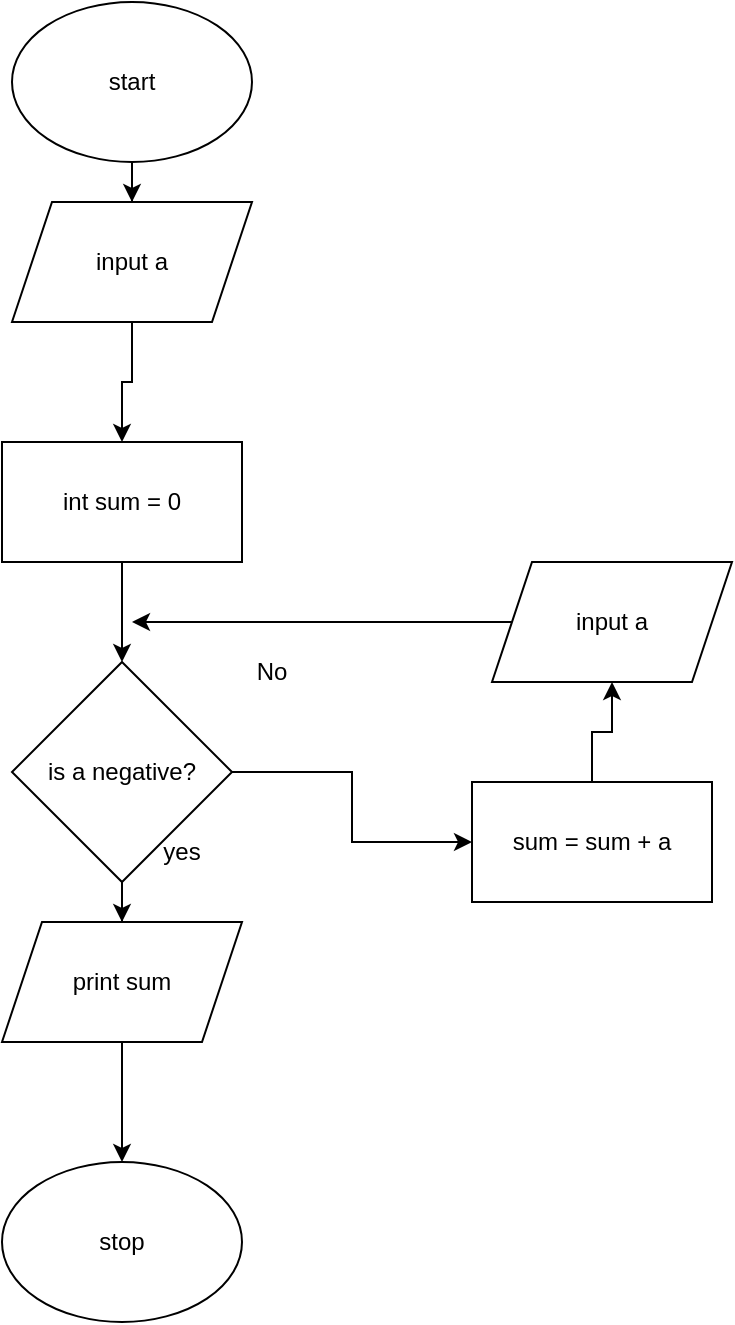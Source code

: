 <mxfile version="20.2.5" type="github">
  <diagram id="qePzCRr-5KRNLpD6arkn" name="Page-1">
    <mxGraphModel dx="1100" dy="637" grid="1" gridSize="10" guides="1" tooltips="1" connect="1" arrows="1" fold="1" page="1" pageScale="1" pageWidth="827" pageHeight="1169" math="0" shadow="0">
      <root>
        <mxCell id="0" />
        <mxCell id="1" parent="0" />
        <mxCell id="Uc5iMwLWSerUSL70K_aO-13" value="" style="edgeStyle=orthogonalEdgeStyle;rounded=0;orthogonalLoop=1;jettySize=auto;html=1;" edge="1" parent="1" source="Uc5iMwLWSerUSL70K_aO-1" target="Uc5iMwLWSerUSL70K_aO-2">
          <mxGeometry relative="1" as="geometry" />
        </mxCell>
        <mxCell id="Uc5iMwLWSerUSL70K_aO-1" value="start" style="ellipse;whiteSpace=wrap;html=1;" vertex="1" parent="1">
          <mxGeometry x="250" y="30" width="120" height="80" as="geometry" />
        </mxCell>
        <mxCell id="Uc5iMwLWSerUSL70K_aO-12" value="" style="edgeStyle=orthogonalEdgeStyle;rounded=0;orthogonalLoop=1;jettySize=auto;html=1;" edge="1" parent="1" source="Uc5iMwLWSerUSL70K_aO-2" target="Uc5iMwLWSerUSL70K_aO-4">
          <mxGeometry relative="1" as="geometry" />
        </mxCell>
        <mxCell id="Uc5iMwLWSerUSL70K_aO-2" value="input a" style="shape=parallelogram;perimeter=parallelogramPerimeter;whiteSpace=wrap;html=1;fixedSize=1;" vertex="1" parent="1">
          <mxGeometry x="250" y="130" width="120" height="60" as="geometry" />
        </mxCell>
        <mxCell id="Uc5iMwLWSerUSL70K_aO-7" value="" style="edgeStyle=orthogonalEdgeStyle;rounded=0;orthogonalLoop=1;jettySize=auto;html=1;" edge="1" parent="1" source="Uc5iMwLWSerUSL70K_aO-3" target="Uc5iMwLWSerUSL70K_aO-5">
          <mxGeometry relative="1" as="geometry" />
        </mxCell>
        <mxCell id="Uc5iMwLWSerUSL70K_aO-14" value="" style="edgeStyle=orthogonalEdgeStyle;rounded=0;orthogonalLoop=1;jettySize=auto;html=1;" edge="1" parent="1" source="Uc5iMwLWSerUSL70K_aO-3" target="Uc5iMwLWSerUSL70K_aO-9">
          <mxGeometry relative="1" as="geometry" />
        </mxCell>
        <mxCell id="Uc5iMwLWSerUSL70K_aO-3" value="is a negative?" style="rhombus;whiteSpace=wrap;html=1;" vertex="1" parent="1">
          <mxGeometry x="250" y="360" width="110" height="110" as="geometry" />
        </mxCell>
        <mxCell id="Uc5iMwLWSerUSL70K_aO-11" value="" style="edgeStyle=orthogonalEdgeStyle;rounded=0;orthogonalLoop=1;jettySize=auto;html=1;" edge="1" parent="1" source="Uc5iMwLWSerUSL70K_aO-4" target="Uc5iMwLWSerUSL70K_aO-3">
          <mxGeometry relative="1" as="geometry" />
        </mxCell>
        <mxCell id="Uc5iMwLWSerUSL70K_aO-4" value="int sum = 0" style="rounded=0;whiteSpace=wrap;html=1;" vertex="1" parent="1">
          <mxGeometry x="245" y="250" width="120" height="60" as="geometry" />
        </mxCell>
        <mxCell id="Uc5iMwLWSerUSL70K_aO-18" value="" style="edgeStyle=orthogonalEdgeStyle;rounded=0;orthogonalLoop=1;jettySize=auto;html=1;" edge="1" parent="1" source="Uc5iMwLWSerUSL70K_aO-5" target="Uc5iMwLWSerUSL70K_aO-6">
          <mxGeometry relative="1" as="geometry" />
        </mxCell>
        <mxCell id="Uc5iMwLWSerUSL70K_aO-5" value="print sum" style="shape=parallelogram;perimeter=parallelogramPerimeter;whiteSpace=wrap;html=1;fixedSize=1;" vertex="1" parent="1">
          <mxGeometry x="245" y="490" width="120" height="60" as="geometry" />
        </mxCell>
        <mxCell id="Uc5iMwLWSerUSL70K_aO-6" value="stop" style="ellipse;whiteSpace=wrap;html=1;" vertex="1" parent="1">
          <mxGeometry x="245" y="610" width="120" height="80" as="geometry" />
        </mxCell>
        <mxCell id="Uc5iMwLWSerUSL70K_aO-8" value="yes" style="text;html=1;strokeColor=none;fillColor=none;align=center;verticalAlign=middle;whiteSpace=wrap;rounded=0;" vertex="1" parent="1">
          <mxGeometry x="305" y="440" width="60" height="30" as="geometry" />
        </mxCell>
        <mxCell id="Uc5iMwLWSerUSL70K_aO-16" value="" style="edgeStyle=orthogonalEdgeStyle;rounded=0;orthogonalLoop=1;jettySize=auto;html=1;" edge="1" parent="1" source="Uc5iMwLWSerUSL70K_aO-9" target="Uc5iMwLWSerUSL70K_aO-10">
          <mxGeometry relative="1" as="geometry" />
        </mxCell>
        <mxCell id="Uc5iMwLWSerUSL70K_aO-9" value="sum = sum + a" style="rounded=0;whiteSpace=wrap;html=1;" vertex="1" parent="1">
          <mxGeometry x="480" y="420" width="120" height="60" as="geometry" />
        </mxCell>
        <mxCell id="Uc5iMwLWSerUSL70K_aO-17" style="edgeStyle=orthogonalEdgeStyle;rounded=0;orthogonalLoop=1;jettySize=auto;html=1;exitX=0;exitY=0.5;exitDx=0;exitDy=0;" edge="1" parent="1" source="Uc5iMwLWSerUSL70K_aO-10">
          <mxGeometry relative="1" as="geometry">
            <mxPoint x="310" y="340" as="targetPoint" />
          </mxGeometry>
        </mxCell>
        <mxCell id="Uc5iMwLWSerUSL70K_aO-10" value="input a" style="shape=parallelogram;perimeter=parallelogramPerimeter;whiteSpace=wrap;html=1;fixedSize=1;" vertex="1" parent="1">
          <mxGeometry x="490" y="310" width="120" height="60" as="geometry" />
        </mxCell>
        <mxCell id="Uc5iMwLWSerUSL70K_aO-15" value="No" style="text;html=1;strokeColor=none;fillColor=none;align=center;verticalAlign=middle;whiteSpace=wrap;rounded=0;" vertex="1" parent="1">
          <mxGeometry x="350" y="350" width="60" height="30" as="geometry" />
        </mxCell>
      </root>
    </mxGraphModel>
  </diagram>
</mxfile>
